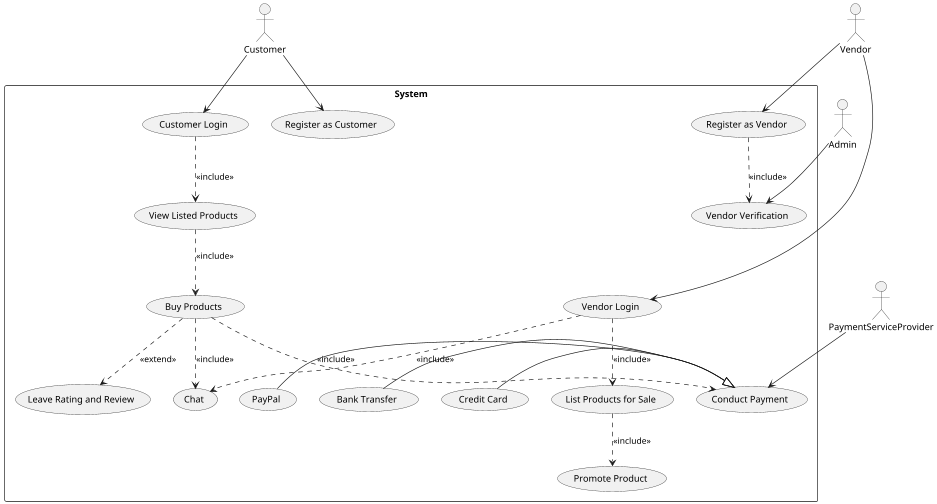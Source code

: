 @startuml
skinparam dpi 300
scale max 300 width
top to bottom direction
skinparam packageStyle rectangle
actor Customer
actor Vendor
actor Admin
actor PaymentServiceProvider
rectangle System {
  Customer --> (Register as Customer)
  Customer --> (Customer Login)
  (Customer Login) ..> (View Listed Products) : <<include>>
  (View Listed Products) ..> (Buy Products) : <<include>>
  (Buy Products) ..> (Leave Rating and Review)  : <<extend>>
  (Buy Products) ..> (Conduct Payment)  :<<include>>
  (Buy Products) ..> (Chat)  :<<include>>

  Vendor --> (Register as Vendor)
  Vendor --> (Vendor Login)
  (Vendor Login) ..> (List Products for Sale) : <<include>>
  (Vendor Login) ..> (Chat) : <<include>>
  (Register as Vendor) ..> (Vendor Verification) : <<include>>
  (List Products for Sale) ..> (Promote Product) : <<include>>

  Admin --> (Vendor Verification)
  PaymentServiceProvider --> (Conduct Payment)
  (Credit Card) -|> (Conduct Payment)
  (Bank Transfer) -|> (Conduct Payment)
  (PayPal) -|> (Conduct Payment)
}
@enduml